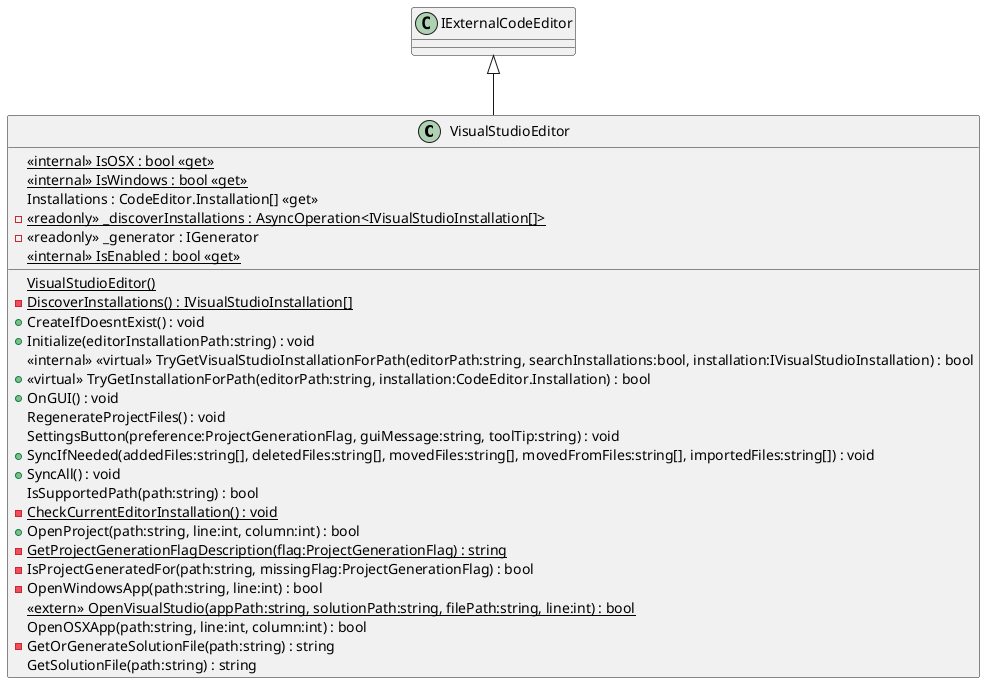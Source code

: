 @startuml
class VisualStudioEditor {
    <<internal>> {static} IsOSX : bool <<get>>
    <<internal>> {static} IsWindows : bool <<get>>
    Installations : CodeEditor.Installation[] <<get>>
    - {static} <<readonly>> _discoverInstallations : AsyncOperation<IVisualStudioInstallation[]>
    - <<readonly>> _generator : IGenerator
    {static} VisualStudioEditor()
    - {static} DiscoverInstallations() : IVisualStudioInstallation[]
    <<internal>> {static} IsEnabled : bool <<get>>
    + CreateIfDoesntExist() : void
    + Initialize(editorInstallationPath:string) : void
    <<internal>> <<virtual>> TryGetVisualStudioInstallationForPath(editorPath:string, searchInstallations:bool, installation:IVisualStudioInstallation) : bool
    + <<virtual>> TryGetInstallationForPath(editorPath:string, installation:CodeEditor.Installation) : bool
    + OnGUI() : void
    RegenerateProjectFiles() : void
    SettingsButton(preference:ProjectGenerationFlag, guiMessage:string, toolTip:string) : void
    + SyncIfNeeded(addedFiles:string[], deletedFiles:string[], movedFiles:string[], movedFromFiles:string[], importedFiles:string[]) : void
    + SyncAll() : void
    IsSupportedPath(path:string) : bool
    - {static} CheckCurrentEditorInstallation() : void
    + OpenProject(path:string, line:int, column:int) : bool
    - {static} GetProjectGenerationFlagDescription(flag:ProjectGenerationFlag) : string
    - IsProjectGeneratedFor(path:string, missingFlag:ProjectGenerationFlag) : bool
    - OpenWindowsApp(path:string, line:int) : bool
    {static} <<extern>> OpenVisualStudio(appPath:string, solutionPath:string, filePath:string, line:int) : bool
    OpenOSXApp(path:string, line:int, column:int) : bool
    - GetOrGenerateSolutionFile(path:string) : string
    GetSolutionFile(path:string) : string
}
IExternalCodeEditor <|-- VisualStudioEditor
@enduml

